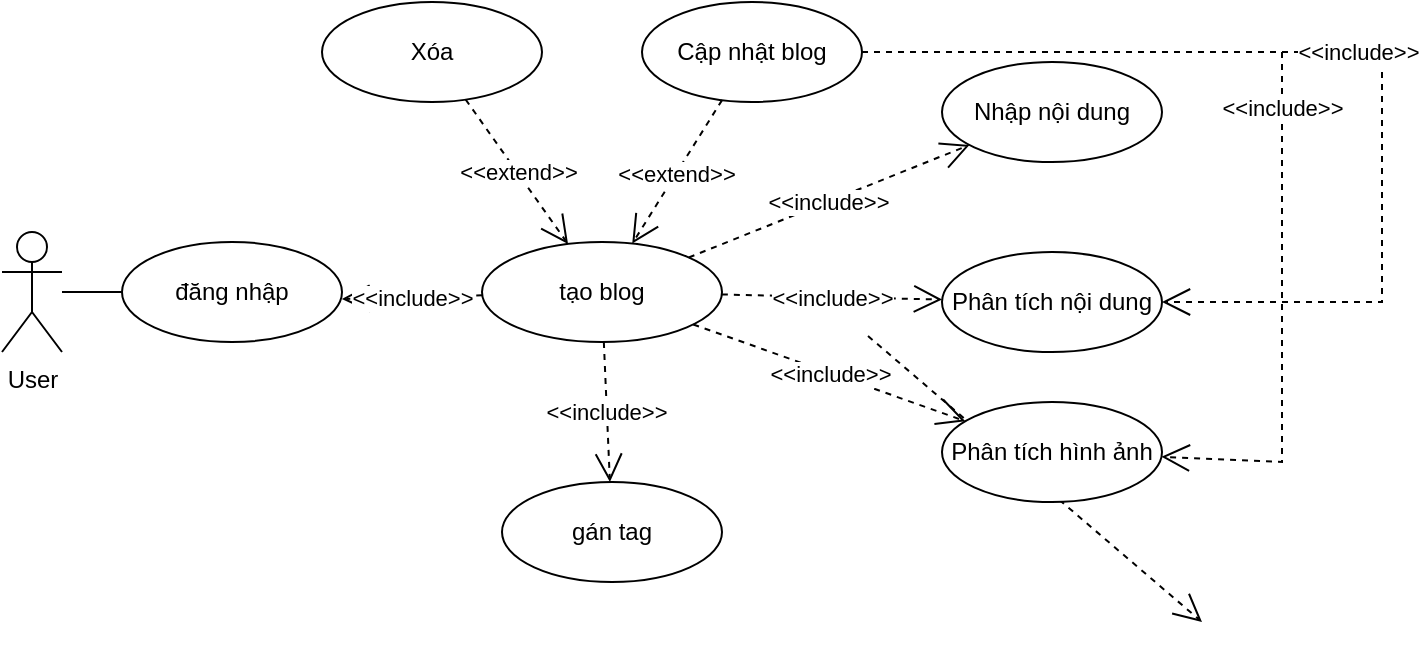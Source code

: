 <mxfile version="24.7.17">
  <diagram name="Page-1" id="I4NgPt_ZhvG6XGFB1_ih">
    <mxGraphModel dx="1290" dy="563" grid="1" gridSize="10" guides="1" tooltips="1" connect="1" arrows="1" fold="1" page="1" pageScale="1" pageWidth="850" pageHeight="1100" math="0" shadow="0">
      <root>
        <mxCell id="0" />
        <mxCell id="1" parent="0" />
        <mxCell id="hAL4R11POa3iQWuHamc3-1" value="User" style="shape=umlActor;verticalLabelPosition=bottom;verticalAlign=top;html=1;outlineConnect=0;" vertex="1" parent="1">
          <mxGeometry x="90" y="170" width="30" height="60" as="geometry" />
        </mxCell>
        <mxCell id="hAL4R11POa3iQWuHamc3-4" value="đăng nhập" style="ellipse;whiteSpace=wrap;html=1;" vertex="1" parent="1">
          <mxGeometry x="150" y="175" width="110" height="50" as="geometry" />
        </mxCell>
        <mxCell id="hAL4R11POa3iQWuHamc3-7" value="" style="endArrow=none;html=1;rounded=0;" edge="1" parent="1" source="hAL4R11POa3iQWuHamc3-1" target="hAL4R11POa3iQWuHamc3-4">
          <mxGeometry width="50" height="50" relative="1" as="geometry">
            <mxPoint x="205" y="250" as="sourcePoint" />
            <mxPoint x="200" y="200" as="targetPoint" />
          </mxGeometry>
        </mxCell>
        <mxCell id="hAL4R11POa3iQWuHamc3-11" value="tạo blog" style="ellipse;whiteSpace=wrap;html=1;" vertex="1" parent="1">
          <mxGeometry x="330" y="175" width="120" height="50" as="geometry" />
        </mxCell>
        <mxCell id="hAL4R11POa3iQWuHamc3-13" value="&amp;lt;&amp;lt;include&amp;gt;&amp;gt;" style="endArrow=open;endSize=12;dashed=1;html=1;rounded=0;strokeColor=default;align=center;verticalAlign=middle;fontFamily=Helvetica;fontSize=11;fontColor=default;labelBackgroundColor=default;edgeStyle=none;" edge="1" parent="1" source="hAL4R11POa3iQWuHamc3-11">
          <mxGeometry width="160" relative="1" as="geometry">
            <mxPoint x="290" y="145" as="sourcePoint" />
            <mxPoint x="259.903" y="203.516" as="targetPoint" />
            <mxPoint as="offset" />
          </mxGeometry>
        </mxCell>
        <mxCell id="hAL4R11POa3iQWuHamc3-17" value="&amp;lt;&amp;lt;extend&amp;gt;&amp;gt;" style="endArrow=open;endSize=12;dashed=1;html=1;rounded=0;strokeColor=default;align=center;verticalAlign=middle;fontFamily=Helvetica;fontSize=11;fontColor=default;labelBackgroundColor=default;edgeStyle=none;" edge="1" parent="1" source="hAL4R11POa3iQWuHamc3-14">
          <mxGeometry width="160" relative="1" as="geometry">
            <mxPoint x="523" y="222" as="sourcePoint" />
            <mxPoint x="690" y="365" as="targetPoint" />
            <mxPoint as="offset" />
          </mxGeometry>
        </mxCell>
        <mxCell id="hAL4R11POa3iQWuHamc3-21" value="gán tag" style="ellipse;whiteSpace=wrap;html=1;" vertex="1" parent="1">
          <mxGeometry x="340" y="295" width="110" height="50" as="geometry" />
        </mxCell>
        <mxCell id="hAL4R11POa3iQWuHamc3-22" value="&amp;lt;&amp;lt;include&amp;gt;&amp;gt;" style="endArrow=open;endSize=12;dashed=1;html=1;rounded=0;strokeColor=default;align=center;verticalAlign=middle;fontFamily=Helvetica;fontSize=11;fontColor=default;labelBackgroundColor=default;edgeStyle=none;" edge="1" parent="1" source="hAL4R11POa3iQWuHamc3-11" target="hAL4R11POa3iQWuHamc3-21">
          <mxGeometry x="0.001" width="160" relative="1" as="geometry">
            <mxPoint x="380" y="215" as="sourcePoint" />
            <mxPoint x="270" y="215" as="targetPoint" />
            <mxPoint as="offset" />
          </mxGeometry>
        </mxCell>
        <mxCell id="hAL4R11POa3iQWuHamc3-23" value="Phân tích nội dung" style="ellipse;whiteSpace=wrap;html=1;" vertex="1" parent="1">
          <mxGeometry x="560" y="180" width="110" height="50" as="geometry" />
        </mxCell>
        <mxCell id="hAL4R11POa3iQWuHamc3-24" value="Phân tích hình ảnh" style="ellipse;whiteSpace=wrap;html=1;" vertex="1" parent="1">
          <mxGeometry x="560" y="255" width="110" height="50" as="geometry" />
        </mxCell>
        <mxCell id="hAL4R11POa3iQWuHamc3-25" value="&amp;lt;&amp;lt;include&amp;gt;&amp;gt;" style="endArrow=open;endSize=12;dashed=1;html=1;rounded=0;strokeColor=default;align=center;verticalAlign=middle;fontFamily=Helvetica;fontSize=11;fontColor=default;labelBackgroundColor=default;edgeStyle=none;" edge="1" parent="1" source="hAL4R11POa3iQWuHamc3-11" target="hAL4R11POa3iQWuHamc3-23">
          <mxGeometry x="0.001" width="160" relative="1" as="geometry">
            <mxPoint x="441" y="240" as="sourcePoint" />
            <mxPoint x="444" y="295" as="targetPoint" />
            <mxPoint as="offset" />
          </mxGeometry>
        </mxCell>
        <mxCell id="hAL4R11POa3iQWuHamc3-26" value="&amp;lt;&amp;lt;include&amp;gt;&amp;gt;" style="endArrow=open;endSize=12;dashed=1;html=1;rounded=0;strokeColor=default;align=center;verticalAlign=middle;fontFamily=Helvetica;fontSize=11;fontColor=default;labelBackgroundColor=default;edgeStyle=none;" edge="1" parent="1" source="hAL4R11POa3iQWuHamc3-11" target="hAL4R11POa3iQWuHamc3-24">
          <mxGeometry x="0.001" width="160" relative="1" as="geometry">
            <mxPoint x="451" y="250" as="sourcePoint" />
            <mxPoint x="454" y="305" as="targetPoint" />
            <mxPoint as="offset" />
          </mxGeometry>
        </mxCell>
        <mxCell id="hAL4R11POa3iQWuHamc3-27" value="Nhập nội dung" style="ellipse;whiteSpace=wrap;html=1;" vertex="1" parent="1">
          <mxGeometry x="560" y="85" width="110" height="50" as="geometry" />
        </mxCell>
        <mxCell id="hAL4R11POa3iQWuHamc3-28" value="&amp;lt;&amp;lt;include&amp;gt;&amp;gt;" style="endArrow=open;endSize=12;dashed=1;html=1;rounded=0;strokeColor=default;align=center;verticalAlign=middle;fontFamily=Helvetica;fontSize=11;fontColor=default;labelBackgroundColor=default;edgeStyle=none;" edge="1" parent="1" source="hAL4R11POa3iQWuHamc3-11" target="hAL4R11POa3iQWuHamc3-27">
          <mxGeometry x="0.001" width="160" relative="1" as="geometry">
            <mxPoint x="500" y="215" as="sourcePoint" />
            <mxPoint x="580" y="215" as="targetPoint" />
            <mxPoint as="offset" />
          </mxGeometry>
        </mxCell>
        <mxCell id="hAL4R11POa3iQWuHamc3-29" value="Cập nhật blog" style="ellipse;whiteSpace=wrap;html=1;" vertex="1" parent="1">
          <mxGeometry x="410" y="55" width="110" height="50" as="geometry" />
        </mxCell>
        <mxCell id="hAL4R11POa3iQWuHamc3-30" value="Xóa" style="ellipse;whiteSpace=wrap;html=1;" vertex="1" parent="1">
          <mxGeometry x="250" y="55" width="110" height="50" as="geometry" />
        </mxCell>
        <mxCell id="hAL4R11POa3iQWuHamc3-31" value="&amp;lt;&amp;lt;extend&amp;gt;&amp;gt;" style="endArrow=open;endSize=12;dashed=1;html=1;rounded=0;strokeColor=default;align=center;verticalAlign=middle;fontFamily=Helvetica;fontSize=11;fontColor=default;labelBackgroundColor=default;edgeStyle=none;" edge="1" parent="1" source="hAL4R11POa3iQWuHamc3-29" target="hAL4R11POa3iQWuHamc3-11">
          <mxGeometry x="0.011" width="160" relative="1" as="geometry">
            <mxPoint x="446" y="194" as="sourcePoint" />
            <mxPoint x="582" y="145" as="targetPoint" />
            <mxPoint as="offset" />
          </mxGeometry>
        </mxCell>
        <mxCell id="hAL4R11POa3iQWuHamc3-32" value="&amp;lt;&amp;lt;extend&amp;gt;&amp;gt;" style="endArrow=open;endSize=12;dashed=1;html=1;rounded=0;strokeColor=default;align=center;verticalAlign=middle;fontFamily=Helvetica;fontSize=11;fontColor=default;labelBackgroundColor=default;edgeStyle=none;" edge="1" parent="1" source="hAL4R11POa3iQWuHamc3-30" target="hAL4R11POa3iQWuHamc3-11">
          <mxGeometry x="0.011" width="160" relative="1" as="geometry">
            <mxPoint x="459" y="124" as="sourcePoint" />
            <mxPoint x="416" y="186" as="targetPoint" />
            <mxPoint as="offset" />
          </mxGeometry>
        </mxCell>
        <mxCell id="hAL4R11POa3iQWuHamc3-33" value="&amp;lt;&amp;lt;include&amp;gt;&amp;gt;" style="endArrow=open;endSize=12;dashed=1;html=1;rounded=0;strokeColor=default;align=center;verticalAlign=middle;fontFamily=Helvetica;fontSize=11;fontColor=default;labelBackgroundColor=default;edgeStyle=none;" edge="1" parent="1" source="hAL4R11POa3iQWuHamc3-29" target="hAL4R11POa3iQWuHamc3-23">
          <mxGeometry x="0.001" width="160" relative="1" as="geometry">
            <mxPoint x="443" y="193" as="sourcePoint" />
            <mxPoint x="584" y="137" as="targetPoint" />
            <mxPoint as="offset" />
            <Array as="points">
              <mxPoint x="780" y="80" />
              <mxPoint x="780" y="205" />
            </Array>
          </mxGeometry>
        </mxCell>
        <mxCell id="hAL4R11POa3iQWuHamc3-34" value="&amp;lt;&amp;lt;include&amp;gt;&amp;gt;" style="endArrow=open;endSize=12;dashed=1;html=1;rounded=0;strokeColor=default;align=center;verticalAlign=middle;fontFamily=Helvetica;fontSize=11;fontColor=default;labelBackgroundColor=default;edgeStyle=none;exitX=1;exitY=0.5;exitDx=0;exitDy=0;" edge="1" parent="1" source="hAL4R11POa3iQWuHamc3-29" target="hAL4R11POa3iQWuHamc3-24">
          <mxGeometry x="0.001" width="160" relative="1" as="geometry">
            <mxPoint x="501" y="112" as="sourcePoint" />
            <mxPoint x="599" y="193" as="targetPoint" />
            <mxPoint as="offset" />
            <Array as="points">
              <mxPoint x="730" y="80" />
              <mxPoint x="730" y="285" />
            </Array>
          </mxGeometry>
        </mxCell>
      </root>
    </mxGraphModel>
  </diagram>
</mxfile>
